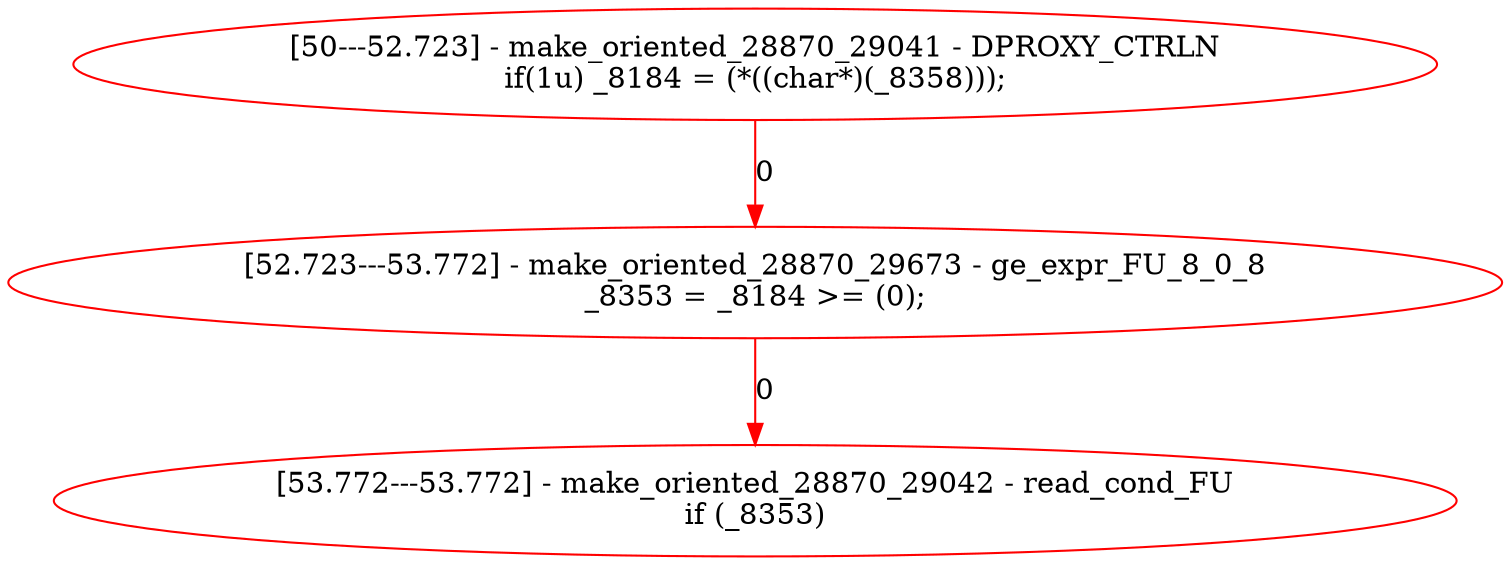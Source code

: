 digraph G {
58[color=red,label="[50---52.723] - make_oriented_28870_29041 - DPROXY_CTRLN\nif(1u) _8184 = (*((char*)(_8358)));\n"];
61[color=red,label="[52.723---53.772] - make_oriented_28870_29673 - ge_expr_FU_8_0_8\n_8353 = _8184 >= (0);\n"];
62[color=red,label="[53.772---53.772] - make_oriented_28870_29042 - read_cond_FU\nif (_8353)\n"];
58->61 [color=red,label=0];
61->62 [color=red,label=0];
}
